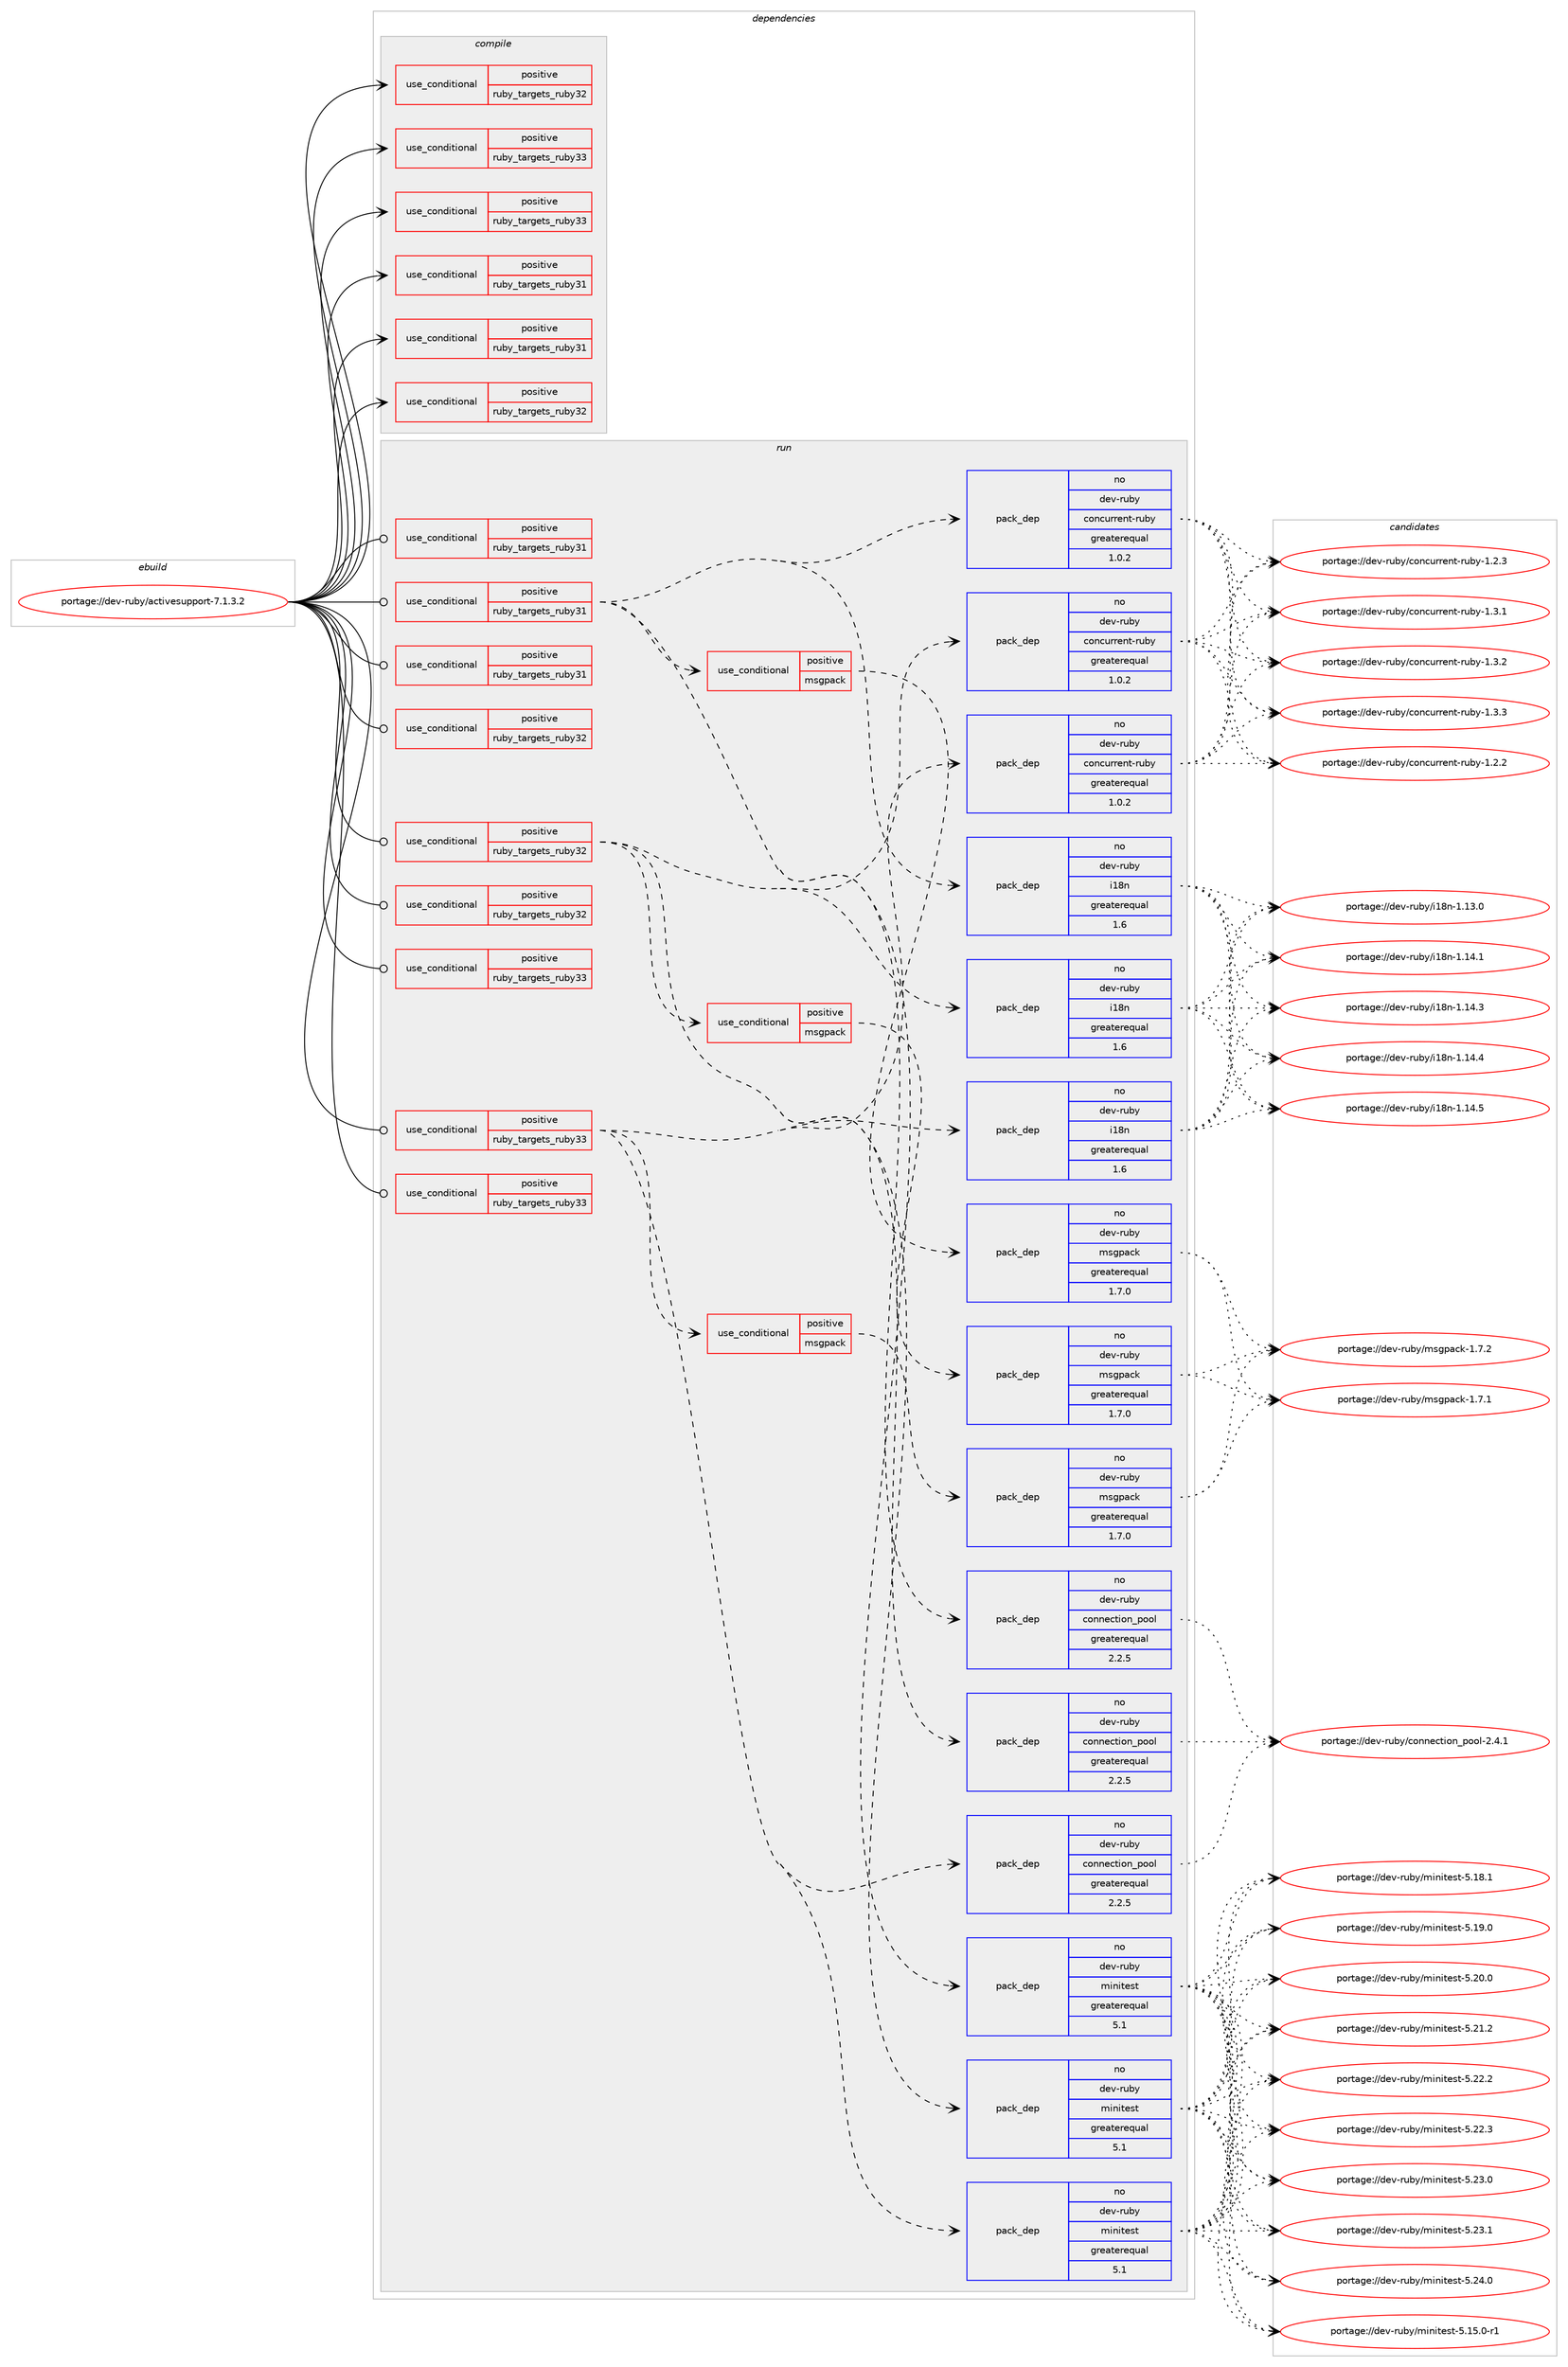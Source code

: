 digraph prolog {

# *************
# Graph options
# *************

newrank=true;
concentrate=true;
compound=true;
graph [rankdir=LR,fontname=Helvetica,fontsize=10,ranksep=1.5];#, ranksep=2.5, nodesep=0.2];
edge  [arrowhead=vee];
node  [fontname=Helvetica,fontsize=10];

# **********
# The ebuild
# **********

subgraph cluster_leftcol {
color=gray;
rank=same;
label=<<i>ebuild</i>>;
id [label="portage://dev-ruby/activesupport-7.1.3.2", color=red, width=4, href="../dev-ruby/activesupport-7.1.3.2.svg"];
}

# ****************
# The dependencies
# ****************

subgraph cluster_midcol {
color=gray;
label=<<i>dependencies</i>>;
subgraph cluster_compile {
fillcolor="#eeeeee";
style=filled;
label=<<i>compile</i>>;
subgraph cond42802 {
dependency89438 [label=<<TABLE BORDER="0" CELLBORDER="1" CELLSPACING="0" CELLPADDING="4"><TR><TD ROWSPAN="3" CELLPADDING="10">use_conditional</TD></TR><TR><TD>positive</TD></TR><TR><TD>ruby_targets_ruby31</TD></TR></TABLE>>, shape=none, color=red];
# *** BEGIN UNKNOWN DEPENDENCY TYPE (TODO) ***
# dependency89438 -> package_dependency(portage://dev-ruby/activesupport-7.1.3.2,install,no,dev-lang,ruby,none,[,,],[slot(3.1)],[])
# *** END UNKNOWN DEPENDENCY TYPE (TODO) ***

}
id:e -> dependency89438:w [weight=20,style="solid",arrowhead="vee"];
subgraph cond42803 {
dependency89439 [label=<<TABLE BORDER="0" CELLBORDER="1" CELLSPACING="0" CELLPADDING="4"><TR><TD ROWSPAN="3" CELLPADDING="10">use_conditional</TD></TR><TR><TD>positive</TD></TR><TR><TD>ruby_targets_ruby31</TD></TR></TABLE>>, shape=none, color=red];
# *** BEGIN UNKNOWN DEPENDENCY TYPE (TODO) ***
# dependency89439 -> package_dependency(portage://dev-ruby/activesupport-7.1.3.2,install,no,virtual,rubygems,none,[,,],[],[use(enable(ruby_targets_ruby31),negative)])
# *** END UNKNOWN DEPENDENCY TYPE (TODO) ***

}
id:e -> dependency89439:w [weight=20,style="solid",arrowhead="vee"];
subgraph cond42804 {
dependency89440 [label=<<TABLE BORDER="0" CELLBORDER="1" CELLSPACING="0" CELLPADDING="4"><TR><TD ROWSPAN="3" CELLPADDING="10">use_conditional</TD></TR><TR><TD>positive</TD></TR><TR><TD>ruby_targets_ruby32</TD></TR></TABLE>>, shape=none, color=red];
# *** BEGIN UNKNOWN DEPENDENCY TYPE (TODO) ***
# dependency89440 -> package_dependency(portage://dev-ruby/activesupport-7.1.3.2,install,no,dev-lang,ruby,none,[,,],[slot(3.2)],[])
# *** END UNKNOWN DEPENDENCY TYPE (TODO) ***

}
id:e -> dependency89440:w [weight=20,style="solid",arrowhead="vee"];
subgraph cond42805 {
dependency89441 [label=<<TABLE BORDER="0" CELLBORDER="1" CELLSPACING="0" CELLPADDING="4"><TR><TD ROWSPAN="3" CELLPADDING="10">use_conditional</TD></TR><TR><TD>positive</TD></TR><TR><TD>ruby_targets_ruby32</TD></TR></TABLE>>, shape=none, color=red];
# *** BEGIN UNKNOWN DEPENDENCY TYPE (TODO) ***
# dependency89441 -> package_dependency(portage://dev-ruby/activesupport-7.1.3.2,install,no,virtual,rubygems,none,[,,],[],[use(enable(ruby_targets_ruby32),negative)])
# *** END UNKNOWN DEPENDENCY TYPE (TODO) ***

}
id:e -> dependency89441:w [weight=20,style="solid",arrowhead="vee"];
subgraph cond42806 {
dependency89442 [label=<<TABLE BORDER="0" CELLBORDER="1" CELLSPACING="0" CELLPADDING="4"><TR><TD ROWSPAN="3" CELLPADDING="10">use_conditional</TD></TR><TR><TD>positive</TD></TR><TR><TD>ruby_targets_ruby33</TD></TR></TABLE>>, shape=none, color=red];
# *** BEGIN UNKNOWN DEPENDENCY TYPE (TODO) ***
# dependency89442 -> package_dependency(portage://dev-ruby/activesupport-7.1.3.2,install,no,dev-lang,ruby,none,[,,],[slot(3.3)],[])
# *** END UNKNOWN DEPENDENCY TYPE (TODO) ***

}
id:e -> dependency89442:w [weight=20,style="solid",arrowhead="vee"];
subgraph cond42807 {
dependency89443 [label=<<TABLE BORDER="0" CELLBORDER="1" CELLSPACING="0" CELLPADDING="4"><TR><TD ROWSPAN="3" CELLPADDING="10">use_conditional</TD></TR><TR><TD>positive</TD></TR><TR><TD>ruby_targets_ruby33</TD></TR></TABLE>>, shape=none, color=red];
# *** BEGIN UNKNOWN DEPENDENCY TYPE (TODO) ***
# dependency89443 -> package_dependency(portage://dev-ruby/activesupport-7.1.3.2,install,no,virtual,rubygems,none,[,,],[],[use(enable(ruby_targets_ruby33),negative)])
# *** END UNKNOWN DEPENDENCY TYPE (TODO) ***

}
id:e -> dependency89443:w [weight=20,style="solid",arrowhead="vee"];
}
subgraph cluster_compileandrun {
fillcolor="#eeeeee";
style=filled;
label=<<i>compile and run</i>>;
}
subgraph cluster_run {
fillcolor="#eeeeee";
style=filled;
label=<<i>run</i>>;
subgraph cond42808 {
dependency89444 [label=<<TABLE BORDER="0" CELLBORDER="1" CELLSPACING="0" CELLPADDING="4"><TR><TD ROWSPAN="3" CELLPADDING="10">use_conditional</TD></TR><TR><TD>positive</TD></TR><TR><TD>ruby_targets_ruby31</TD></TR></TABLE>>, shape=none, color=red];
# *** BEGIN UNKNOWN DEPENDENCY TYPE (TODO) ***
# dependency89444 -> package_dependency(portage://dev-ruby/activesupport-7.1.3.2,run,no,dev-lang,ruby,none,[,,],[slot(3.1)],[])
# *** END UNKNOWN DEPENDENCY TYPE (TODO) ***

}
id:e -> dependency89444:w [weight=20,style="solid",arrowhead="odot"];
subgraph cond42809 {
dependency89445 [label=<<TABLE BORDER="0" CELLBORDER="1" CELLSPACING="0" CELLPADDING="4"><TR><TD ROWSPAN="3" CELLPADDING="10">use_conditional</TD></TR><TR><TD>positive</TD></TR><TR><TD>ruby_targets_ruby31</TD></TR></TABLE>>, shape=none, color=red];
# *** BEGIN UNKNOWN DEPENDENCY TYPE (TODO) ***
# dependency89445 -> package_dependency(portage://dev-ruby/activesupport-7.1.3.2,run,no,dev-ruby,base64,none,[,,],[],[use(enable(ruby_targets_ruby31),negative)])
# *** END UNKNOWN DEPENDENCY TYPE (TODO) ***

subgraph pack45388 {
dependency89446 [label=<<TABLE BORDER="0" CELLBORDER="1" CELLSPACING="0" CELLPADDING="4" WIDTH="220"><TR><TD ROWSPAN="6" CELLPADDING="30">pack_dep</TD></TR><TR><TD WIDTH="110">no</TD></TR><TR><TD>dev-ruby</TD></TR><TR><TD>concurrent-ruby</TD></TR><TR><TD>greaterequal</TD></TR><TR><TD>1.0.2</TD></TR></TABLE>>, shape=none, color=blue];
}
dependency89445:e -> dependency89446:w [weight=20,style="dashed",arrowhead="vee"];
subgraph pack45389 {
dependency89447 [label=<<TABLE BORDER="0" CELLBORDER="1" CELLSPACING="0" CELLPADDING="4" WIDTH="220"><TR><TD ROWSPAN="6" CELLPADDING="30">pack_dep</TD></TR><TR><TD WIDTH="110">no</TD></TR><TR><TD>dev-ruby</TD></TR><TR><TD>connection_pool</TD></TR><TR><TD>greaterequal</TD></TR><TR><TD>2.2.5</TD></TR></TABLE>>, shape=none, color=blue];
}
dependency89445:e -> dependency89447:w [weight=20,style="dashed",arrowhead="vee"];
# *** BEGIN UNKNOWN DEPENDENCY TYPE (TODO) ***
# dependency89445 -> package_dependency(portage://dev-ruby/activesupport-7.1.3.2,run,no,dev-ruby,drb,none,[,,],[],[use(enable(ruby_targets_ruby31),negative)])
# *** END UNKNOWN DEPENDENCY TYPE (TODO) ***

subgraph pack45390 {
dependency89448 [label=<<TABLE BORDER="0" CELLBORDER="1" CELLSPACING="0" CELLPADDING="4" WIDTH="220"><TR><TD ROWSPAN="6" CELLPADDING="30">pack_dep</TD></TR><TR><TD WIDTH="110">no</TD></TR><TR><TD>dev-ruby</TD></TR><TR><TD>i18n</TD></TR><TR><TD>greaterequal</TD></TR><TR><TD>1.6</TD></TR></TABLE>>, shape=none, color=blue];
}
dependency89445:e -> dependency89448:w [weight=20,style="dashed",arrowhead="vee"];
subgraph pack45391 {
dependency89449 [label=<<TABLE BORDER="0" CELLBORDER="1" CELLSPACING="0" CELLPADDING="4" WIDTH="220"><TR><TD ROWSPAN="6" CELLPADDING="30">pack_dep</TD></TR><TR><TD WIDTH="110">no</TD></TR><TR><TD>dev-ruby</TD></TR><TR><TD>minitest</TD></TR><TR><TD>greaterequal</TD></TR><TR><TD>5.1</TD></TR></TABLE>>, shape=none, color=blue];
}
dependency89445:e -> dependency89449:w [weight=20,style="dashed",arrowhead="vee"];
# *** BEGIN UNKNOWN DEPENDENCY TYPE (TODO) ***
# dependency89445 -> package_dependency(portage://dev-ruby/activesupport-7.1.3.2,run,no,dev-ruby,tzinfo,none,[,,],[slot(2)],[use(enable(ruby_targets_ruby31),negative)])
# *** END UNKNOWN DEPENDENCY TYPE (TODO) ***

subgraph cond42810 {
dependency89450 [label=<<TABLE BORDER="0" CELLBORDER="1" CELLSPACING="0" CELLPADDING="4"><TR><TD ROWSPAN="3" CELLPADDING="10">use_conditional</TD></TR><TR><TD>positive</TD></TR><TR><TD>msgpack</TD></TR></TABLE>>, shape=none, color=red];
subgraph pack45392 {
dependency89451 [label=<<TABLE BORDER="0" CELLBORDER="1" CELLSPACING="0" CELLPADDING="4" WIDTH="220"><TR><TD ROWSPAN="6" CELLPADDING="30">pack_dep</TD></TR><TR><TD WIDTH="110">no</TD></TR><TR><TD>dev-ruby</TD></TR><TR><TD>msgpack</TD></TR><TR><TD>greaterequal</TD></TR><TR><TD>1.7.0</TD></TR></TABLE>>, shape=none, color=blue];
}
dependency89450:e -> dependency89451:w [weight=20,style="dashed",arrowhead="vee"];
}
dependency89445:e -> dependency89450:w [weight=20,style="dashed",arrowhead="vee"];
}
id:e -> dependency89445:w [weight=20,style="solid",arrowhead="odot"];
subgraph cond42811 {
dependency89452 [label=<<TABLE BORDER="0" CELLBORDER="1" CELLSPACING="0" CELLPADDING="4"><TR><TD ROWSPAN="3" CELLPADDING="10">use_conditional</TD></TR><TR><TD>positive</TD></TR><TR><TD>ruby_targets_ruby31</TD></TR></TABLE>>, shape=none, color=red];
# *** BEGIN UNKNOWN DEPENDENCY TYPE (TODO) ***
# dependency89452 -> package_dependency(portage://dev-ruby/activesupport-7.1.3.2,run,no,virtual,rubygems,none,[,,],[],[use(enable(ruby_targets_ruby31),negative)])
# *** END UNKNOWN DEPENDENCY TYPE (TODO) ***

}
id:e -> dependency89452:w [weight=20,style="solid",arrowhead="odot"];
subgraph cond42812 {
dependency89453 [label=<<TABLE BORDER="0" CELLBORDER="1" CELLSPACING="0" CELLPADDING="4"><TR><TD ROWSPAN="3" CELLPADDING="10">use_conditional</TD></TR><TR><TD>positive</TD></TR><TR><TD>ruby_targets_ruby32</TD></TR></TABLE>>, shape=none, color=red];
# *** BEGIN UNKNOWN DEPENDENCY TYPE (TODO) ***
# dependency89453 -> package_dependency(portage://dev-ruby/activesupport-7.1.3.2,run,no,dev-lang,ruby,none,[,,],[slot(3.2)],[])
# *** END UNKNOWN DEPENDENCY TYPE (TODO) ***

}
id:e -> dependency89453:w [weight=20,style="solid",arrowhead="odot"];
subgraph cond42813 {
dependency89454 [label=<<TABLE BORDER="0" CELLBORDER="1" CELLSPACING="0" CELLPADDING="4"><TR><TD ROWSPAN="3" CELLPADDING="10">use_conditional</TD></TR><TR><TD>positive</TD></TR><TR><TD>ruby_targets_ruby32</TD></TR></TABLE>>, shape=none, color=red];
# *** BEGIN UNKNOWN DEPENDENCY TYPE (TODO) ***
# dependency89454 -> package_dependency(portage://dev-ruby/activesupport-7.1.3.2,run,no,dev-ruby,base64,none,[,,],[],[use(enable(ruby_targets_ruby32),negative)])
# *** END UNKNOWN DEPENDENCY TYPE (TODO) ***

subgraph pack45393 {
dependency89455 [label=<<TABLE BORDER="0" CELLBORDER="1" CELLSPACING="0" CELLPADDING="4" WIDTH="220"><TR><TD ROWSPAN="6" CELLPADDING="30">pack_dep</TD></TR><TR><TD WIDTH="110">no</TD></TR><TR><TD>dev-ruby</TD></TR><TR><TD>concurrent-ruby</TD></TR><TR><TD>greaterequal</TD></TR><TR><TD>1.0.2</TD></TR></TABLE>>, shape=none, color=blue];
}
dependency89454:e -> dependency89455:w [weight=20,style="dashed",arrowhead="vee"];
subgraph pack45394 {
dependency89456 [label=<<TABLE BORDER="0" CELLBORDER="1" CELLSPACING="0" CELLPADDING="4" WIDTH="220"><TR><TD ROWSPAN="6" CELLPADDING="30">pack_dep</TD></TR><TR><TD WIDTH="110">no</TD></TR><TR><TD>dev-ruby</TD></TR><TR><TD>connection_pool</TD></TR><TR><TD>greaterequal</TD></TR><TR><TD>2.2.5</TD></TR></TABLE>>, shape=none, color=blue];
}
dependency89454:e -> dependency89456:w [weight=20,style="dashed",arrowhead="vee"];
# *** BEGIN UNKNOWN DEPENDENCY TYPE (TODO) ***
# dependency89454 -> package_dependency(portage://dev-ruby/activesupport-7.1.3.2,run,no,dev-ruby,drb,none,[,,],[],[use(enable(ruby_targets_ruby32),negative)])
# *** END UNKNOWN DEPENDENCY TYPE (TODO) ***

subgraph pack45395 {
dependency89457 [label=<<TABLE BORDER="0" CELLBORDER="1" CELLSPACING="0" CELLPADDING="4" WIDTH="220"><TR><TD ROWSPAN="6" CELLPADDING="30">pack_dep</TD></TR><TR><TD WIDTH="110">no</TD></TR><TR><TD>dev-ruby</TD></TR><TR><TD>i18n</TD></TR><TR><TD>greaterequal</TD></TR><TR><TD>1.6</TD></TR></TABLE>>, shape=none, color=blue];
}
dependency89454:e -> dependency89457:w [weight=20,style="dashed",arrowhead="vee"];
subgraph pack45396 {
dependency89458 [label=<<TABLE BORDER="0" CELLBORDER="1" CELLSPACING="0" CELLPADDING="4" WIDTH="220"><TR><TD ROWSPAN="6" CELLPADDING="30">pack_dep</TD></TR><TR><TD WIDTH="110">no</TD></TR><TR><TD>dev-ruby</TD></TR><TR><TD>minitest</TD></TR><TR><TD>greaterequal</TD></TR><TR><TD>5.1</TD></TR></TABLE>>, shape=none, color=blue];
}
dependency89454:e -> dependency89458:w [weight=20,style="dashed",arrowhead="vee"];
# *** BEGIN UNKNOWN DEPENDENCY TYPE (TODO) ***
# dependency89454 -> package_dependency(portage://dev-ruby/activesupport-7.1.3.2,run,no,dev-ruby,tzinfo,none,[,,],[slot(2)],[use(enable(ruby_targets_ruby32),negative)])
# *** END UNKNOWN DEPENDENCY TYPE (TODO) ***

subgraph cond42814 {
dependency89459 [label=<<TABLE BORDER="0" CELLBORDER="1" CELLSPACING="0" CELLPADDING="4"><TR><TD ROWSPAN="3" CELLPADDING="10">use_conditional</TD></TR><TR><TD>positive</TD></TR><TR><TD>msgpack</TD></TR></TABLE>>, shape=none, color=red];
subgraph pack45397 {
dependency89460 [label=<<TABLE BORDER="0" CELLBORDER="1" CELLSPACING="0" CELLPADDING="4" WIDTH="220"><TR><TD ROWSPAN="6" CELLPADDING="30">pack_dep</TD></TR><TR><TD WIDTH="110">no</TD></TR><TR><TD>dev-ruby</TD></TR><TR><TD>msgpack</TD></TR><TR><TD>greaterequal</TD></TR><TR><TD>1.7.0</TD></TR></TABLE>>, shape=none, color=blue];
}
dependency89459:e -> dependency89460:w [weight=20,style="dashed",arrowhead="vee"];
}
dependency89454:e -> dependency89459:w [weight=20,style="dashed",arrowhead="vee"];
}
id:e -> dependency89454:w [weight=20,style="solid",arrowhead="odot"];
subgraph cond42815 {
dependency89461 [label=<<TABLE BORDER="0" CELLBORDER="1" CELLSPACING="0" CELLPADDING="4"><TR><TD ROWSPAN="3" CELLPADDING="10">use_conditional</TD></TR><TR><TD>positive</TD></TR><TR><TD>ruby_targets_ruby32</TD></TR></TABLE>>, shape=none, color=red];
# *** BEGIN UNKNOWN DEPENDENCY TYPE (TODO) ***
# dependency89461 -> package_dependency(portage://dev-ruby/activesupport-7.1.3.2,run,no,virtual,rubygems,none,[,,],[],[use(enable(ruby_targets_ruby32),negative)])
# *** END UNKNOWN DEPENDENCY TYPE (TODO) ***

}
id:e -> dependency89461:w [weight=20,style="solid",arrowhead="odot"];
subgraph cond42816 {
dependency89462 [label=<<TABLE BORDER="0" CELLBORDER="1" CELLSPACING="0" CELLPADDING="4"><TR><TD ROWSPAN="3" CELLPADDING="10">use_conditional</TD></TR><TR><TD>positive</TD></TR><TR><TD>ruby_targets_ruby33</TD></TR></TABLE>>, shape=none, color=red];
# *** BEGIN UNKNOWN DEPENDENCY TYPE (TODO) ***
# dependency89462 -> package_dependency(portage://dev-ruby/activesupport-7.1.3.2,run,no,dev-lang,ruby,none,[,,],[slot(3.3)],[])
# *** END UNKNOWN DEPENDENCY TYPE (TODO) ***

}
id:e -> dependency89462:w [weight=20,style="solid",arrowhead="odot"];
subgraph cond42817 {
dependency89463 [label=<<TABLE BORDER="0" CELLBORDER="1" CELLSPACING="0" CELLPADDING="4"><TR><TD ROWSPAN="3" CELLPADDING="10">use_conditional</TD></TR><TR><TD>positive</TD></TR><TR><TD>ruby_targets_ruby33</TD></TR></TABLE>>, shape=none, color=red];
# *** BEGIN UNKNOWN DEPENDENCY TYPE (TODO) ***
# dependency89463 -> package_dependency(portage://dev-ruby/activesupport-7.1.3.2,run,no,dev-ruby,base64,none,[,,],[],[use(enable(ruby_targets_ruby33),negative)])
# *** END UNKNOWN DEPENDENCY TYPE (TODO) ***

subgraph pack45398 {
dependency89464 [label=<<TABLE BORDER="0" CELLBORDER="1" CELLSPACING="0" CELLPADDING="4" WIDTH="220"><TR><TD ROWSPAN="6" CELLPADDING="30">pack_dep</TD></TR><TR><TD WIDTH="110">no</TD></TR><TR><TD>dev-ruby</TD></TR><TR><TD>concurrent-ruby</TD></TR><TR><TD>greaterequal</TD></TR><TR><TD>1.0.2</TD></TR></TABLE>>, shape=none, color=blue];
}
dependency89463:e -> dependency89464:w [weight=20,style="dashed",arrowhead="vee"];
subgraph pack45399 {
dependency89465 [label=<<TABLE BORDER="0" CELLBORDER="1" CELLSPACING="0" CELLPADDING="4" WIDTH="220"><TR><TD ROWSPAN="6" CELLPADDING="30">pack_dep</TD></TR><TR><TD WIDTH="110">no</TD></TR><TR><TD>dev-ruby</TD></TR><TR><TD>connection_pool</TD></TR><TR><TD>greaterequal</TD></TR><TR><TD>2.2.5</TD></TR></TABLE>>, shape=none, color=blue];
}
dependency89463:e -> dependency89465:w [weight=20,style="dashed",arrowhead="vee"];
# *** BEGIN UNKNOWN DEPENDENCY TYPE (TODO) ***
# dependency89463 -> package_dependency(portage://dev-ruby/activesupport-7.1.3.2,run,no,dev-ruby,drb,none,[,,],[],[use(enable(ruby_targets_ruby33),negative)])
# *** END UNKNOWN DEPENDENCY TYPE (TODO) ***

subgraph pack45400 {
dependency89466 [label=<<TABLE BORDER="0" CELLBORDER="1" CELLSPACING="0" CELLPADDING="4" WIDTH="220"><TR><TD ROWSPAN="6" CELLPADDING="30">pack_dep</TD></TR><TR><TD WIDTH="110">no</TD></TR><TR><TD>dev-ruby</TD></TR><TR><TD>i18n</TD></TR><TR><TD>greaterequal</TD></TR><TR><TD>1.6</TD></TR></TABLE>>, shape=none, color=blue];
}
dependency89463:e -> dependency89466:w [weight=20,style="dashed",arrowhead="vee"];
subgraph pack45401 {
dependency89467 [label=<<TABLE BORDER="0" CELLBORDER="1" CELLSPACING="0" CELLPADDING="4" WIDTH="220"><TR><TD ROWSPAN="6" CELLPADDING="30">pack_dep</TD></TR><TR><TD WIDTH="110">no</TD></TR><TR><TD>dev-ruby</TD></TR><TR><TD>minitest</TD></TR><TR><TD>greaterequal</TD></TR><TR><TD>5.1</TD></TR></TABLE>>, shape=none, color=blue];
}
dependency89463:e -> dependency89467:w [weight=20,style="dashed",arrowhead="vee"];
# *** BEGIN UNKNOWN DEPENDENCY TYPE (TODO) ***
# dependency89463 -> package_dependency(portage://dev-ruby/activesupport-7.1.3.2,run,no,dev-ruby,tzinfo,none,[,,],[slot(2)],[use(enable(ruby_targets_ruby33),negative)])
# *** END UNKNOWN DEPENDENCY TYPE (TODO) ***

subgraph cond42818 {
dependency89468 [label=<<TABLE BORDER="0" CELLBORDER="1" CELLSPACING="0" CELLPADDING="4"><TR><TD ROWSPAN="3" CELLPADDING="10">use_conditional</TD></TR><TR><TD>positive</TD></TR><TR><TD>msgpack</TD></TR></TABLE>>, shape=none, color=red];
subgraph pack45402 {
dependency89469 [label=<<TABLE BORDER="0" CELLBORDER="1" CELLSPACING="0" CELLPADDING="4" WIDTH="220"><TR><TD ROWSPAN="6" CELLPADDING="30">pack_dep</TD></TR><TR><TD WIDTH="110">no</TD></TR><TR><TD>dev-ruby</TD></TR><TR><TD>msgpack</TD></TR><TR><TD>greaterequal</TD></TR><TR><TD>1.7.0</TD></TR></TABLE>>, shape=none, color=blue];
}
dependency89468:e -> dependency89469:w [weight=20,style="dashed",arrowhead="vee"];
}
dependency89463:e -> dependency89468:w [weight=20,style="dashed",arrowhead="vee"];
}
id:e -> dependency89463:w [weight=20,style="solid",arrowhead="odot"];
subgraph cond42819 {
dependency89470 [label=<<TABLE BORDER="0" CELLBORDER="1" CELLSPACING="0" CELLPADDING="4"><TR><TD ROWSPAN="3" CELLPADDING="10">use_conditional</TD></TR><TR><TD>positive</TD></TR><TR><TD>ruby_targets_ruby33</TD></TR></TABLE>>, shape=none, color=red];
# *** BEGIN UNKNOWN DEPENDENCY TYPE (TODO) ***
# dependency89470 -> package_dependency(portage://dev-ruby/activesupport-7.1.3.2,run,no,virtual,rubygems,none,[,,],[],[use(enable(ruby_targets_ruby33),negative)])
# *** END UNKNOWN DEPENDENCY TYPE (TODO) ***

}
id:e -> dependency89470:w [weight=20,style="solid",arrowhead="odot"];
}
}

# **************
# The candidates
# **************

subgraph cluster_choices {
rank=same;
color=gray;
label=<<i>candidates</i>>;

subgraph choice45388 {
color=black;
nodesep=1;
choice10010111845114117981214799111110991171141141011101164511411798121454946504650 [label="portage://dev-ruby/concurrent-ruby-1.2.2", color=red, width=4,href="../dev-ruby/concurrent-ruby-1.2.2.svg"];
choice10010111845114117981214799111110991171141141011101164511411798121454946504651 [label="portage://dev-ruby/concurrent-ruby-1.2.3", color=red, width=4,href="../dev-ruby/concurrent-ruby-1.2.3.svg"];
choice10010111845114117981214799111110991171141141011101164511411798121454946514649 [label="portage://dev-ruby/concurrent-ruby-1.3.1", color=red, width=4,href="../dev-ruby/concurrent-ruby-1.3.1.svg"];
choice10010111845114117981214799111110991171141141011101164511411798121454946514650 [label="portage://dev-ruby/concurrent-ruby-1.3.2", color=red, width=4,href="../dev-ruby/concurrent-ruby-1.3.2.svg"];
choice10010111845114117981214799111110991171141141011101164511411798121454946514651 [label="portage://dev-ruby/concurrent-ruby-1.3.3", color=red, width=4,href="../dev-ruby/concurrent-ruby-1.3.3.svg"];
dependency89446:e -> choice10010111845114117981214799111110991171141141011101164511411798121454946504650:w [style=dotted,weight="100"];
dependency89446:e -> choice10010111845114117981214799111110991171141141011101164511411798121454946504651:w [style=dotted,weight="100"];
dependency89446:e -> choice10010111845114117981214799111110991171141141011101164511411798121454946514649:w [style=dotted,weight="100"];
dependency89446:e -> choice10010111845114117981214799111110991171141141011101164511411798121454946514650:w [style=dotted,weight="100"];
dependency89446:e -> choice10010111845114117981214799111110991171141141011101164511411798121454946514651:w [style=dotted,weight="100"];
}
subgraph choice45389 {
color=black;
nodesep=1;
choice100101118451141179812147991111101101019911610511111095112111111108455046524649 [label="portage://dev-ruby/connection_pool-2.4.1", color=red, width=4,href="../dev-ruby/connection_pool-2.4.1.svg"];
dependency89447:e -> choice100101118451141179812147991111101101019911610511111095112111111108455046524649:w [style=dotted,weight="100"];
}
subgraph choice45390 {
color=black;
nodesep=1;
choice100101118451141179812147105495611045494649514648 [label="portage://dev-ruby/i18n-1.13.0", color=red, width=4,href="../dev-ruby/i18n-1.13.0.svg"];
choice100101118451141179812147105495611045494649524649 [label="portage://dev-ruby/i18n-1.14.1", color=red, width=4,href="../dev-ruby/i18n-1.14.1.svg"];
choice100101118451141179812147105495611045494649524651 [label="portage://dev-ruby/i18n-1.14.3", color=red, width=4,href="../dev-ruby/i18n-1.14.3.svg"];
choice100101118451141179812147105495611045494649524652 [label="portage://dev-ruby/i18n-1.14.4", color=red, width=4,href="../dev-ruby/i18n-1.14.4.svg"];
choice100101118451141179812147105495611045494649524653 [label="portage://dev-ruby/i18n-1.14.5", color=red, width=4,href="../dev-ruby/i18n-1.14.5.svg"];
dependency89448:e -> choice100101118451141179812147105495611045494649514648:w [style=dotted,weight="100"];
dependency89448:e -> choice100101118451141179812147105495611045494649524649:w [style=dotted,weight="100"];
dependency89448:e -> choice100101118451141179812147105495611045494649524651:w [style=dotted,weight="100"];
dependency89448:e -> choice100101118451141179812147105495611045494649524652:w [style=dotted,weight="100"];
dependency89448:e -> choice100101118451141179812147105495611045494649524653:w [style=dotted,weight="100"];
}
subgraph choice45391 {
color=black;
nodesep=1;
choice100101118451141179812147109105110105116101115116455346495346484511449 [label="portage://dev-ruby/minitest-5.15.0-r1", color=red, width=4,href="../dev-ruby/minitest-5.15.0-r1.svg"];
choice10010111845114117981214710910511010511610111511645534649564649 [label="portage://dev-ruby/minitest-5.18.1", color=red, width=4,href="../dev-ruby/minitest-5.18.1.svg"];
choice10010111845114117981214710910511010511610111511645534649574648 [label="portage://dev-ruby/minitest-5.19.0", color=red, width=4,href="../dev-ruby/minitest-5.19.0.svg"];
choice10010111845114117981214710910511010511610111511645534650484648 [label="portage://dev-ruby/minitest-5.20.0", color=red, width=4,href="../dev-ruby/minitest-5.20.0.svg"];
choice10010111845114117981214710910511010511610111511645534650494650 [label="portage://dev-ruby/minitest-5.21.2", color=red, width=4,href="../dev-ruby/minitest-5.21.2.svg"];
choice10010111845114117981214710910511010511610111511645534650504650 [label="portage://dev-ruby/minitest-5.22.2", color=red, width=4,href="../dev-ruby/minitest-5.22.2.svg"];
choice10010111845114117981214710910511010511610111511645534650504651 [label="portage://dev-ruby/minitest-5.22.3", color=red, width=4,href="../dev-ruby/minitest-5.22.3.svg"];
choice10010111845114117981214710910511010511610111511645534650514648 [label="portage://dev-ruby/minitest-5.23.0", color=red, width=4,href="../dev-ruby/minitest-5.23.0.svg"];
choice10010111845114117981214710910511010511610111511645534650514649 [label="portage://dev-ruby/minitest-5.23.1", color=red, width=4,href="../dev-ruby/minitest-5.23.1.svg"];
choice10010111845114117981214710910511010511610111511645534650524648 [label="portage://dev-ruby/minitest-5.24.0", color=red, width=4,href="../dev-ruby/minitest-5.24.0.svg"];
dependency89449:e -> choice100101118451141179812147109105110105116101115116455346495346484511449:w [style=dotted,weight="100"];
dependency89449:e -> choice10010111845114117981214710910511010511610111511645534649564649:w [style=dotted,weight="100"];
dependency89449:e -> choice10010111845114117981214710910511010511610111511645534649574648:w [style=dotted,weight="100"];
dependency89449:e -> choice10010111845114117981214710910511010511610111511645534650484648:w [style=dotted,weight="100"];
dependency89449:e -> choice10010111845114117981214710910511010511610111511645534650494650:w [style=dotted,weight="100"];
dependency89449:e -> choice10010111845114117981214710910511010511610111511645534650504650:w [style=dotted,weight="100"];
dependency89449:e -> choice10010111845114117981214710910511010511610111511645534650504651:w [style=dotted,weight="100"];
dependency89449:e -> choice10010111845114117981214710910511010511610111511645534650514648:w [style=dotted,weight="100"];
dependency89449:e -> choice10010111845114117981214710910511010511610111511645534650514649:w [style=dotted,weight="100"];
dependency89449:e -> choice10010111845114117981214710910511010511610111511645534650524648:w [style=dotted,weight="100"];
}
subgraph choice45392 {
color=black;
nodesep=1;
choice1001011184511411798121471091151031129799107454946554649 [label="portage://dev-ruby/msgpack-1.7.1", color=red, width=4,href="../dev-ruby/msgpack-1.7.1.svg"];
choice1001011184511411798121471091151031129799107454946554650 [label="portage://dev-ruby/msgpack-1.7.2", color=red, width=4,href="../dev-ruby/msgpack-1.7.2.svg"];
dependency89451:e -> choice1001011184511411798121471091151031129799107454946554649:w [style=dotted,weight="100"];
dependency89451:e -> choice1001011184511411798121471091151031129799107454946554650:w [style=dotted,weight="100"];
}
subgraph choice45393 {
color=black;
nodesep=1;
choice10010111845114117981214799111110991171141141011101164511411798121454946504650 [label="portage://dev-ruby/concurrent-ruby-1.2.2", color=red, width=4,href="../dev-ruby/concurrent-ruby-1.2.2.svg"];
choice10010111845114117981214799111110991171141141011101164511411798121454946504651 [label="portage://dev-ruby/concurrent-ruby-1.2.3", color=red, width=4,href="../dev-ruby/concurrent-ruby-1.2.3.svg"];
choice10010111845114117981214799111110991171141141011101164511411798121454946514649 [label="portage://dev-ruby/concurrent-ruby-1.3.1", color=red, width=4,href="../dev-ruby/concurrent-ruby-1.3.1.svg"];
choice10010111845114117981214799111110991171141141011101164511411798121454946514650 [label="portage://dev-ruby/concurrent-ruby-1.3.2", color=red, width=4,href="../dev-ruby/concurrent-ruby-1.3.2.svg"];
choice10010111845114117981214799111110991171141141011101164511411798121454946514651 [label="portage://dev-ruby/concurrent-ruby-1.3.3", color=red, width=4,href="../dev-ruby/concurrent-ruby-1.3.3.svg"];
dependency89455:e -> choice10010111845114117981214799111110991171141141011101164511411798121454946504650:w [style=dotted,weight="100"];
dependency89455:e -> choice10010111845114117981214799111110991171141141011101164511411798121454946504651:w [style=dotted,weight="100"];
dependency89455:e -> choice10010111845114117981214799111110991171141141011101164511411798121454946514649:w [style=dotted,weight="100"];
dependency89455:e -> choice10010111845114117981214799111110991171141141011101164511411798121454946514650:w [style=dotted,weight="100"];
dependency89455:e -> choice10010111845114117981214799111110991171141141011101164511411798121454946514651:w [style=dotted,weight="100"];
}
subgraph choice45394 {
color=black;
nodesep=1;
choice100101118451141179812147991111101101019911610511111095112111111108455046524649 [label="portage://dev-ruby/connection_pool-2.4.1", color=red, width=4,href="../dev-ruby/connection_pool-2.4.1.svg"];
dependency89456:e -> choice100101118451141179812147991111101101019911610511111095112111111108455046524649:w [style=dotted,weight="100"];
}
subgraph choice45395 {
color=black;
nodesep=1;
choice100101118451141179812147105495611045494649514648 [label="portage://dev-ruby/i18n-1.13.0", color=red, width=4,href="../dev-ruby/i18n-1.13.0.svg"];
choice100101118451141179812147105495611045494649524649 [label="portage://dev-ruby/i18n-1.14.1", color=red, width=4,href="../dev-ruby/i18n-1.14.1.svg"];
choice100101118451141179812147105495611045494649524651 [label="portage://dev-ruby/i18n-1.14.3", color=red, width=4,href="../dev-ruby/i18n-1.14.3.svg"];
choice100101118451141179812147105495611045494649524652 [label="portage://dev-ruby/i18n-1.14.4", color=red, width=4,href="../dev-ruby/i18n-1.14.4.svg"];
choice100101118451141179812147105495611045494649524653 [label="portage://dev-ruby/i18n-1.14.5", color=red, width=4,href="../dev-ruby/i18n-1.14.5.svg"];
dependency89457:e -> choice100101118451141179812147105495611045494649514648:w [style=dotted,weight="100"];
dependency89457:e -> choice100101118451141179812147105495611045494649524649:w [style=dotted,weight="100"];
dependency89457:e -> choice100101118451141179812147105495611045494649524651:w [style=dotted,weight="100"];
dependency89457:e -> choice100101118451141179812147105495611045494649524652:w [style=dotted,weight="100"];
dependency89457:e -> choice100101118451141179812147105495611045494649524653:w [style=dotted,weight="100"];
}
subgraph choice45396 {
color=black;
nodesep=1;
choice100101118451141179812147109105110105116101115116455346495346484511449 [label="portage://dev-ruby/minitest-5.15.0-r1", color=red, width=4,href="../dev-ruby/minitest-5.15.0-r1.svg"];
choice10010111845114117981214710910511010511610111511645534649564649 [label="portage://dev-ruby/minitest-5.18.1", color=red, width=4,href="../dev-ruby/minitest-5.18.1.svg"];
choice10010111845114117981214710910511010511610111511645534649574648 [label="portage://dev-ruby/minitest-5.19.0", color=red, width=4,href="../dev-ruby/minitest-5.19.0.svg"];
choice10010111845114117981214710910511010511610111511645534650484648 [label="portage://dev-ruby/minitest-5.20.0", color=red, width=4,href="../dev-ruby/minitest-5.20.0.svg"];
choice10010111845114117981214710910511010511610111511645534650494650 [label="portage://dev-ruby/minitest-5.21.2", color=red, width=4,href="../dev-ruby/minitest-5.21.2.svg"];
choice10010111845114117981214710910511010511610111511645534650504650 [label="portage://dev-ruby/minitest-5.22.2", color=red, width=4,href="../dev-ruby/minitest-5.22.2.svg"];
choice10010111845114117981214710910511010511610111511645534650504651 [label="portage://dev-ruby/minitest-5.22.3", color=red, width=4,href="../dev-ruby/minitest-5.22.3.svg"];
choice10010111845114117981214710910511010511610111511645534650514648 [label="portage://dev-ruby/minitest-5.23.0", color=red, width=4,href="../dev-ruby/minitest-5.23.0.svg"];
choice10010111845114117981214710910511010511610111511645534650514649 [label="portage://dev-ruby/minitest-5.23.1", color=red, width=4,href="../dev-ruby/minitest-5.23.1.svg"];
choice10010111845114117981214710910511010511610111511645534650524648 [label="portage://dev-ruby/minitest-5.24.0", color=red, width=4,href="../dev-ruby/minitest-5.24.0.svg"];
dependency89458:e -> choice100101118451141179812147109105110105116101115116455346495346484511449:w [style=dotted,weight="100"];
dependency89458:e -> choice10010111845114117981214710910511010511610111511645534649564649:w [style=dotted,weight="100"];
dependency89458:e -> choice10010111845114117981214710910511010511610111511645534649574648:w [style=dotted,weight="100"];
dependency89458:e -> choice10010111845114117981214710910511010511610111511645534650484648:w [style=dotted,weight="100"];
dependency89458:e -> choice10010111845114117981214710910511010511610111511645534650494650:w [style=dotted,weight="100"];
dependency89458:e -> choice10010111845114117981214710910511010511610111511645534650504650:w [style=dotted,weight="100"];
dependency89458:e -> choice10010111845114117981214710910511010511610111511645534650504651:w [style=dotted,weight="100"];
dependency89458:e -> choice10010111845114117981214710910511010511610111511645534650514648:w [style=dotted,weight="100"];
dependency89458:e -> choice10010111845114117981214710910511010511610111511645534650514649:w [style=dotted,weight="100"];
dependency89458:e -> choice10010111845114117981214710910511010511610111511645534650524648:w [style=dotted,weight="100"];
}
subgraph choice45397 {
color=black;
nodesep=1;
choice1001011184511411798121471091151031129799107454946554649 [label="portage://dev-ruby/msgpack-1.7.1", color=red, width=4,href="../dev-ruby/msgpack-1.7.1.svg"];
choice1001011184511411798121471091151031129799107454946554650 [label="portage://dev-ruby/msgpack-1.7.2", color=red, width=4,href="../dev-ruby/msgpack-1.7.2.svg"];
dependency89460:e -> choice1001011184511411798121471091151031129799107454946554649:w [style=dotted,weight="100"];
dependency89460:e -> choice1001011184511411798121471091151031129799107454946554650:w [style=dotted,weight="100"];
}
subgraph choice45398 {
color=black;
nodesep=1;
choice10010111845114117981214799111110991171141141011101164511411798121454946504650 [label="portage://dev-ruby/concurrent-ruby-1.2.2", color=red, width=4,href="../dev-ruby/concurrent-ruby-1.2.2.svg"];
choice10010111845114117981214799111110991171141141011101164511411798121454946504651 [label="portage://dev-ruby/concurrent-ruby-1.2.3", color=red, width=4,href="../dev-ruby/concurrent-ruby-1.2.3.svg"];
choice10010111845114117981214799111110991171141141011101164511411798121454946514649 [label="portage://dev-ruby/concurrent-ruby-1.3.1", color=red, width=4,href="../dev-ruby/concurrent-ruby-1.3.1.svg"];
choice10010111845114117981214799111110991171141141011101164511411798121454946514650 [label="portage://dev-ruby/concurrent-ruby-1.3.2", color=red, width=4,href="../dev-ruby/concurrent-ruby-1.3.2.svg"];
choice10010111845114117981214799111110991171141141011101164511411798121454946514651 [label="portage://dev-ruby/concurrent-ruby-1.3.3", color=red, width=4,href="../dev-ruby/concurrent-ruby-1.3.3.svg"];
dependency89464:e -> choice10010111845114117981214799111110991171141141011101164511411798121454946504650:w [style=dotted,weight="100"];
dependency89464:e -> choice10010111845114117981214799111110991171141141011101164511411798121454946504651:w [style=dotted,weight="100"];
dependency89464:e -> choice10010111845114117981214799111110991171141141011101164511411798121454946514649:w [style=dotted,weight="100"];
dependency89464:e -> choice10010111845114117981214799111110991171141141011101164511411798121454946514650:w [style=dotted,weight="100"];
dependency89464:e -> choice10010111845114117981214799111110991171141141011101164511411798121454946514651:w [style=dotted,weight="100"];
}
subgraph choice45399 {
color=black;
nodesep=1;
choice100101118451141179812147991111101101019911610511111095112111111108455046524649 [label="portage://dev-ruby/connection_pool-2.4.1", color=red, width=4,href="../dev-ruby/connection_pool-2.4.1.svg"];
dependency89465:e -> choice100101118451141179812147991111101101019911610511111095112111111108455046524649:w [style=dotted,weight="100"];
}
subgraph choice45400 {
color=black;
nodesep=1;
choice100101118451141179812147105495611045494649514648 [label="portage://dev-ruby/i18n-1.13.0", color=red, width=4,href="../dev-ruby/i18n-1.13.0.svg"];
choice100101118451141179812147105495611045494649524649 [label="portage://dev-ruby/i18n-1.14.1", color=red, width=4,href="../dev-ruby/i18n-1.14.1.svg"];
choice100101118451141179812147105495611045494649524651 [label="portage://dev-ruby/i18n-1.14.3", color=red, width=4,href="../dev-ruby/i18n-1.14.3.svg"];
choice100101118451141179812147105495611045494649524652 [label="portage://dev-ruby/i18n-1.14.4", color=red, width=4,href="../dev-ruby/i18n-1.14.4.svg"];
choice100101118451141179812147105495611045494649524653 [label="portage://dev-ruby/i18n-1.14.5", color=red, width=4,href="../dev-ruby/i18n-1.14.5.svg"];
dependency89466:e -> choice100101118451141179812147105495611045494649514648:w [style=dotted,weight="100"];
dependency89466:e -> choice100101118451141179812147105495611045494649524649:w [style=dotted,weight="100"];
dependency89466:e -> choice100101118451141179812147105495611045494649524651:w [style=dotted,weight="100"];
dependency89466:e -> choice100101118451141179812147105495611045494649524652:w [style=dotted,weight="100"];
dependency89466:e -> choice100101118451141179812147105495611045494649524653:w [style=dotted,weight="100"];
}
subgraph choice45401 {
color=black;
nodesep=1;
choice100101118451141179812147109105110105116101115116455346495346484511449 [label="portage://dev-ruby/minitest-5.15.0-r1", color=red, width=4,href="../dev-ruby/minitest-5.15.0-r1.svg"];
choice10010111845114117981214710910511010511610111511645534649564649 [label="portage://dev-ruby/minitest-5.18.1", color=red, width=4,href="../dev-ruby/minitest-5.18.1.svg"];
choice10010111845114117981214710910511010511610111511645534649574648 [label="portage://dev-ruby/minitest-5.19.0", color=red, width=4,href="../dev-ruby/minitest-5.19.0.svg"];
choice10010111845114117981214710910511010511610111511645534650484648 [label="portage://dev-ruby/minitest-5.20.0", color=red, width=4,href="../dev-ruby/minitest-5.20.0.svg"];
choice10010111845114117981214710910511010511610111511645534650494650 [label="portage://dev-ruby/minitest-5.21.2", color=red, width=4,href="../dev-ruby/minitest-5.21.2.svg"];
choice10010111845114117981214710910511010511610111511645534650504650 [label="portage://dev-ruby/minitest-5.22.2", color=red, width=4,href="../dev-ruby/minitest-5.22.2.svg"];
choice10010111845114117981214710910511010511610111511645534650504651 [label="portage://dev-ruby/minitest-5.22.3", color=red, width=4,href="../dev-ruby/minitest-5.22.3.svg"];
choice10010111845114117981214710910511010511610111511645534650514648 [label="portage://dev-ruby/minitest-5.23.0", color=red, width=4,href="../dev-ruby/minitest-5.23.0.svg"];
choice10010111845114117981214710910511010511610111511645534650514649 [label="portage://dev-ruby/minitest-5.23.1", color=red, width=4,href="../dev-ruby/minitest-5.23.1.svg"];
choice10010111845114117981214710910511010511610111511645534650524648 [label="portage://dev-ruby/minitest-5.24.0", color=red, width=4,href="../dev-ruby/minitest-5.24.0.svg"];
dependency89467:e -> choice100101118451141179812147109105110105116101115116455346495346484511449:w [style=dotted,weight="100"];
dependency89467:e -> choice10010111845114117981214710910511010511610111511645534649564649:w [style=dotted,weight="100"];
dependency89467:e -> choice10010111845114117981214710910511010511610111511645534649574648:w [style=dotted,weight="100"];
dependency89467:e -> choice10010111845114117981214710910511010511610111511645534650484648:w [style=dotted,weight="100"];
dependency89467:e -> choice10010111845114117981214710910511010511610111511645534650494650:w [style=dotted,weight="100"];
dependency89467:e -> choice10010111845114117981214710910511010511610111511645534650504650:w [style=dotted,weight="100"];
dependency89467:e -> choice10010111845114117981214710910511010511610111511645534650504651:w [style=dotted,weight="100"];
dependency89467:e -> choice10010111845114117981214710910511010511610111511645534650514648:w [style=dotted,weight="100"];
dependency89467:e -> choice10010111845114117981214710910511010511610111511645534650514649:w [style=dotted,weight="100"];
dependency89467:e -> choice10010111845114117981214710910511010511610111511645534650524648:w [style=dotted,weight="100"];
}
subgraph choice45402 {
color=black;
nodesep=1;
choice1001011184511411798121471091151031129799107454946554649 [label="portage://dev-ruby/msgpack-1.7.1", color=red, width=4,href="../dev-ruby/msgpack-1.7.1.svg"];
choice1001011184511411798121471091151031129799107454946554650 [label="portage://dev-ruby/msgpack-1.7.2", color=red, width=4,href="../dev-ruby/msgpack-1.7.2.svg"];
dependency89469:e -> choice1001011184511411798121471091151031129799107454946554649:w [style=dotted,weight="100"];
dependency89469:e -> choice1001011184511411798121471091151031129799107454946554650:w [style=dotted,weight="100"];
}
}

}
